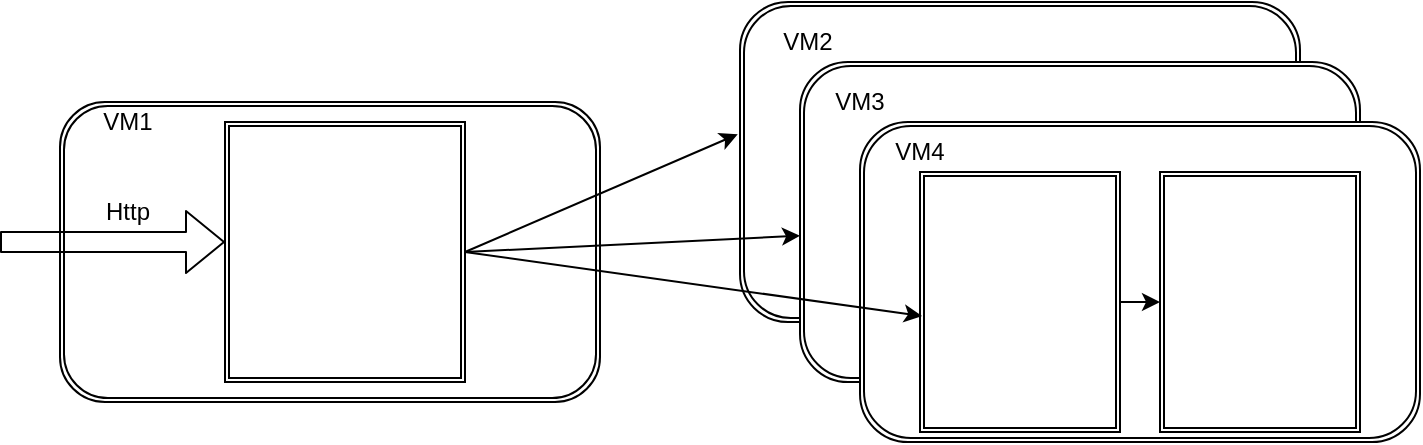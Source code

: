 <mxfile version="14.2.9" type="github">
  <diagram id="hCzyXND7G4SYAQwvudRG" name="Page-1">
    <mxGraphModel dx="1186" dy="647" grid="1" gridSize="10" guides="1" tooltips="1" connect="1" arrows="1" fold="1" page="1" pageScale="1" pageWidth="827" pageHeight="1169" math="0" shadow="0">
      <root>
        <mxCell id="0" />
        <mxCell id="1" parent="0" />
        <mxCell id="lJWHU8eoPAWrbRAgJh-0-1" value="" style="shape=ext;double=1;rounded=1;whiteSpace=wrap;html=1;" vertex="1" parent="1">
          <mxGeometry x="60" y="200" width="270" height="150" as="geometry" />
        </mxCell>
        <mxCell id="lJWHU8eoPAWrbRAgJh-0-4" value="" style="shape=ext;double=1;rounded=1;whiteSpace=wrap;html=1;" vertex="1" parent="1">
          <mxGeometry x="400" y="150" width="280" height="160" as="geometry" />
        </mxCell>
        <mxCell id="lJWHU8eoPAWrbRAgJh-0-7" value="" style="shape=ext;double=1;rounded=1;whiteSpace=wrap;html=1;" vertex="1" parent="1">
          <mxGeometry x="430" y="180" width="280" height="160" as="geometry" />
        </mxCell>
        <mxCell id="lJWHU8eoPAWrbRAgJh-0-8" value="" style="shape=ext;double=1;rounded=1;whiteSpace=wrap;html=1;" vertex="1" parent="1">
          <mxGeometry x="460" y="210" width="280" height="160" as="geometry" />
        </mxCell>
        <mxCell id="lJWHU8eoPAWrbRAgJh-0-9" value="" style="shape=ext;double=1;rounded=0;whiteSpace=wrap;html=1;" vertex="1" parent="1">
          <mxGeometry x="142.5" y="210" width="120" height="130" as="geometry" />
        </mxCell>
        <mxCell id="lJWHU8eoPAWrbRAgJh-0-6" value="" style="shape=image;verticalLabelPosition=bottom;labelBackgroundColor=#ffffff;verticalAlign=top;aspect=fixed;imageAspect=0;image=https://cdn.ait.in.ua/wp-content/uploads/2019/06/Redirekt-s-poddomena-na-veb-katalog-Nginx.png;" vertex="1" parent="1">
          <mxGeometry x="150" y="247.5" width="101.06" height="55" as="geometry" />
        </mxCell>
        <mxCell id="lJWHU8eoPAWrbRAgJh-0-10" value="" style="shape=image;verticalLabelPosition=bottom;labelBackgroundColor=#ffffff;verticalAlign=top;aspect=fixed;imageAspect=0;image=https://habrastorage.org/getpro/habr/post_images/792/138/92e/79213892e85d57177c0ba9864dd75cc6.png;" vertex="1" parent="1">
          <mxGeometry x="147.38" y="215" width="36.26" height="30" as="geometry" />
        </mxCell>
        <mxCell id="lJWHU8eoPAWrbRAgJh-0-11" value="" style="shape=ext;double=1;rounded=0;whiteSpace=wrap;html=1;" vertex="1" parent="1">
          <mxGeometry x="490" y="235" width="100" height="130" as="geometry" />
        </mxCell>
        <mxCell id="lJWHU8eoPAWrbRAgJh-0-12" value="" style="shape=ext;double=1;rounded=0;whiteSpace=wrap;html=1;" vertex="1" parent="1">
          <mxGeometry x="610" y="235" width="100" height="130" as="geometry" />
        </mxCell>
        <mxCell id="lJWHU8eoPAWrbRAgJh-0-13" value="" style="shape=image;verticalLabelPosition=bottom;labelBackgroundColor=#ffffff;verticalAlign=top;aspect=fixed;imageAspect=0;image=https://habrastorage.org/getpro/habr/post_images/792/138/92e/79213892e85d57177c0ba9864dd75cc6.png;" vertex="1" parent="1">
          <mxGeometry x="490" y="235" width="36.26" height="30" as="geometry" />
        </mxCell>
        <mxCell id="lJWHU8eoPAWrbRAgJh-0-14" value="" style="shape=image;verticalLabelPosition=bottom;labelBackgroundColor=#ffffff;verticalAlign=top;aspect=fixed;imageAspect=0;image=https://habrastorage.org/getpro/habr/post_images/792/138/92e/79213892e85d57177c0ba9864dd75cc6.png;" vertex="1" parent="1">
          <mxGeometry x="610" y="235" width="36.26" height="30" as="geometry" />
        </mxCell>
        <mxCell id="lJWHU8eoPAWrbRAgJh-0-15" value="" style="shape=image;verticalLabelPosition=bottom;labelBackgroundColor=#ffffff;verticalAlign=top;aspect=fixed;imageAspect=0;image=https://miro.medium.com/max/3152/1*Ifpd_HtDiK9u6h68SZgNuA.png;" vertex="1" parent="1">
          <mxGeometry x="501.09" y="280" width="77.82" height="44" as="geometry" />
        </mxCell>
        <mxCell id="lJWHU8eoPAWrbRAgJh-0-16" value="" style="shape=image;verticalLabelPosition=bottom;labelBackgroundColor=#ffffff;verticalAlign=top;aspect=fixed;imageAspect=0;image=https://upload.wikimedia.org/wikipedia/commons/2/29/Postgresql_elephant.svg;" vertex="1" parent="1">
          <mxGeometry x="630.92" y="280" width="58.16" height="60" as="geometry" />
        </mxCell>
        <mxCell id="lJWHU8eoPAWrbRAgJh-0-18" value="" style="shape=flexArrow;endArrow=classic;html=1;" edge="1" parent="1">
          <mxGeometry width="50" height="50" relative="1" as="geometry">
            <mxPoint x="30" y="270" as="sourcePoint" />
            <mxPoint x="142.5" y="270" as="targetPoint" />
          </mxGeometry>
        </mxCell>
        <mxCell id="lJWHU8eoPAWrbRAgJh-0-19" value="Http" style="text;html=1;strokeColor=none;fillColor=none;align=center;verticalAlign=middle;whiteSpace=wrap;rounded=0;" vertex="1" parent="1">
          <mxGeometry x="60" y="235" width="67.5" height="40" as="geometry" />
        </mxCell>
        <mxCell id="lJWHU8eoPAWrbRAgJh-0-20" value="" style="endArrow=classic;html=1;exitX=1;exitY=0.5;exitDx=0;exitDy=0;entryX=-0.004;entryY=0.413;entryDx=0;entryDy=0;entryPerimeter=0;" edge="1" parent="1" source="lJWHU8eoPAWrbRAgJh-0-9" target="lJWHU8eoPAWrbRAgJh-0-4">
          <mxGeometry width="50" height="50" relative="1" as="geometry">
            <mxPoint x="364" y="280" as="sourcePoint" />
            <mxPoint x="414" y="230" as="targetPoint" />
          </mxGeometry>
        </mxCell>
        <mxCell id="lJWHU8eoPAWrbRAgJh-0-21" value="" style="endArrow=classic;html=1;exitX=1;exitY=0.5;exitDx=0;exitDy=0;" edge="1" parent="1" source="lJWHU8eoPAWrbRAgJh-0-9" target="lJWHU8eoPAWrbRAgJh-0-7">
          <mxGeometry width="50" height="50" relative="1" as="geometry">
            <mxPoint x="272.5" y="285" as="sourcePoint" />
            <mxPoint x="424" y="240" as="targetPoint" />
          </mxGeometry>
        </mxCell>
        <mxCell id="lJWHU8eoPAWrbRAgJh-0-22" value="" style="endArrow=classic;html=1;exitX=1;exitY=0.5;exitDx=0;exitDy=0;entryX=0.01;entryY=0.554;entryDx=0;entryDy=0;entryPerimeter=0;" edge="1" parent="1" source="lJWHU8eoPAWrbRAgJh-0-9" target="lJWHU8eoPAWrbRAgJh-0-11">
          <mxGeometry width="50" height="50" relative="1" as="geometry">
            <mxPoint x="390" y="360" as="sourcePoint" />
            <mxPoint x="440" y="310" as="targetPoint" />
          </mxGeometry>
        </mxCell>
        <mxCell id="lJWHU8eoPAWrbRAgJh-0-24" value="" style="endArrow=classic;html=1;entryX=0;entryY=0.5;entryDx=0;entryDy=0;exitX=1;exitY=0.5;exitDx=0;exitDy=0;" edge="1" parent="1" source="lJWHU8eoPAWrbRAgJh-0-11" target="lJWHU8eoPAWrbRAgJh-0-12">
          <mxGeometry width="50" height="50" relative="1" as="geometry">
            <mxPoint x="390" y="360" as="sourcePoint" />
            <mxPoint x="440" y="310" as="targetPoint" />
          </mxGeometry>
        </mxCell>
        <mxCell id="lJWHU8eoPAWrbRAgJh-0-25" value="VM1" style="text;html=1;strokeColor=none;fillColor=none;align=center;verticalAlign=middle;whiteSpace=wrap;rounded=0;" vertex="1" parent="1">
          <mxGeometry x="73.75" y="200" width="40" height="20" as="geometry" />
        </mxCell>
        <mxCell id="lJWHU8eoPAWrbRAgJh-0-27" value="VM2" style="text;html=1;strokeColor=none;fillColor=none;align=center;verticalAlign=middle;whiteSpace=wrap;rounded=0;" vertex="1" parent="1">
          <mxGeometry x="414" y="160" width="40" height="20" as="geometry" />
        </mxCell>
        <mxCell id="lJWHU8eoPAWrbRAgJh-0-28" value="VM3" style="text;html=1;strokeColor=none;fillColor=none;align=center;verticalAlign=middle;whiteSpace=wrap;rounded=0;" vertex="1" parent="1">
          <mxGeometry x="440" y="190" width="40" height="20" as="geometry" />
        </mxCell>
        <mxCell id="lJWHU8eoPAWrbRAgJh-0-29" value="VM4" style="text;html=1;strokeColor=none;fillColor=none;align=center;verticalAlign=middle;whiteSpace=wrap;rounded=0;" vertex="1" parent="1">
          <mxGeometry x="470" y="215" width="40" height="20" as="geometry" />
        </mxCell>
      </root>
    </mxGraphModel>
  </diagram>
</mxfile>
